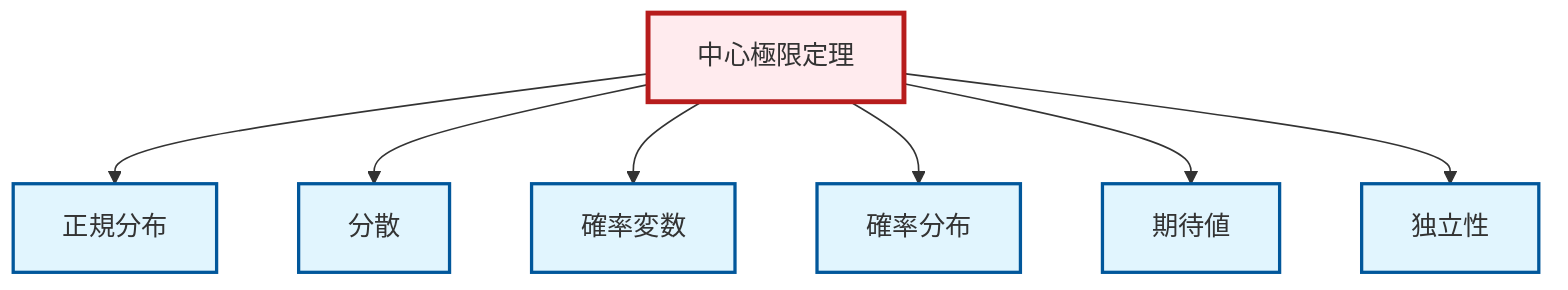 graph TD
    classDef definition fill:#e1f5fe,stroke:#01579b,stroke-width:2px
    classDef theorem fill:#f3e5f5,stroke:#4a148c,stroke-width:2px
    classDef axiom fill:#fff3e0,stroke:#e65100,stroke-width:2px
    classDef example fill:#e8f5e9,stroke:#1b5e20,stroke-width:2px
    classDef current fill:#ffebee,stroke:#b71c1c,stroke-width:3px
    def-expectation["期待値"]:::definition
    def-normal-distribution["正規分布"]:::definition
    def-variance["分散"]:::definition
    def-random-variable["確率変数"]:::definition
    def-probability-distribution["確率分布"]:::definition
    thm-central-limit["中心極限定理"]:::theorem
    def-independence["独立性"]:::definition
    thm-central-limit --> def-normal-distribution
    thm-central-limit --> def-variance
    thm-central-limit --> def-random-variable
    thm-central-limit --> def-probability-distribution
    thm-central-limit --> def-expectation
    thm-central-limit --> def-independence
    class thm-central-limit current